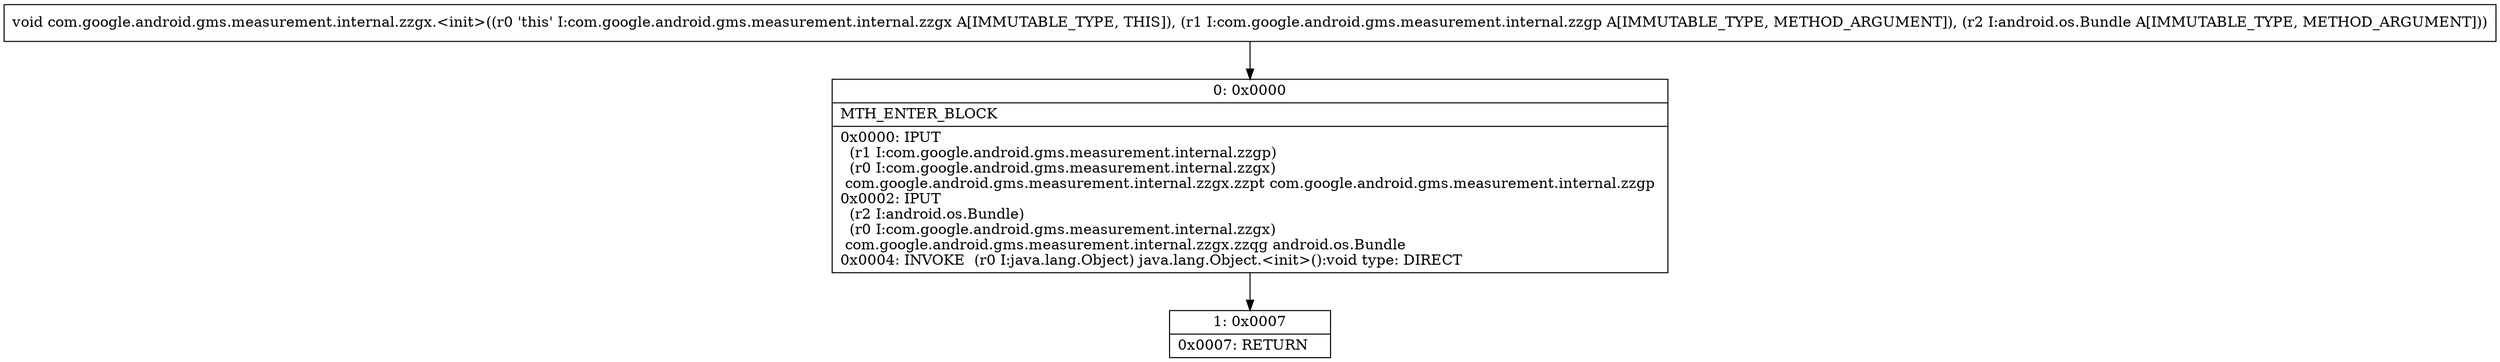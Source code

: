 digraph "CFG forcom.google.android.gms.measurement.internal.zzgx.\<init\>(Lcom\/google\/android\/gms\/measurement\/internal\/zzgp;Landroid\/os\/Bundle;)V" {
Node_0 [shape=record,label="{0\:\ 0x0000|MTH_ENTER_BLOCK\l|0x0000: IPUT  \l  (r1 I:com.google.android.gms.measurement.internal.zzgp)\l  (r0 I:com.google.android.gms.measurement.internal.zzgx)\l com.google.android.gms.measurement.internal.zzgx.zzpt com.google.android.gms.measurement.internal.zzgp \l0x0002: IPUT  \l  (r2 I:android.os.Bundle)\l  (r0 I:com.google.android.gms.measurement.internal.zzgx)\l com.google.android.gms.measurement.internal.zzgx.zzqg android.os.Bundle \l0x0004: INVOKE  (r0 I:java.lang.Object) java.lang.Object.\<init\>():void type: DIRECT \l}"];
Node_1 [shape=record,label="{1\:\ 0x0007|0x0007: RETURN   \l}"];
MethodNode[shape=record,label="{void com.google.android.gms.measurement.internal.zzgx.\<init\>((r0 'this' I:com.google.android.gms.measurement.internal.zzgx A[IMMUTABLE_TYPE, THIS]), (r1 I:com.google.android.gms.measurement.internal.zzgp A[IMMUTABLE_TYPE, METHOD_ARGUMENT]), (r2 I:android.os.Bundle A[IMMUTABLE_TYPE, METHOD_ARGUMENT])) }"];
MethodNode -> Node_0;
Node_0 -> Node_1;
}

